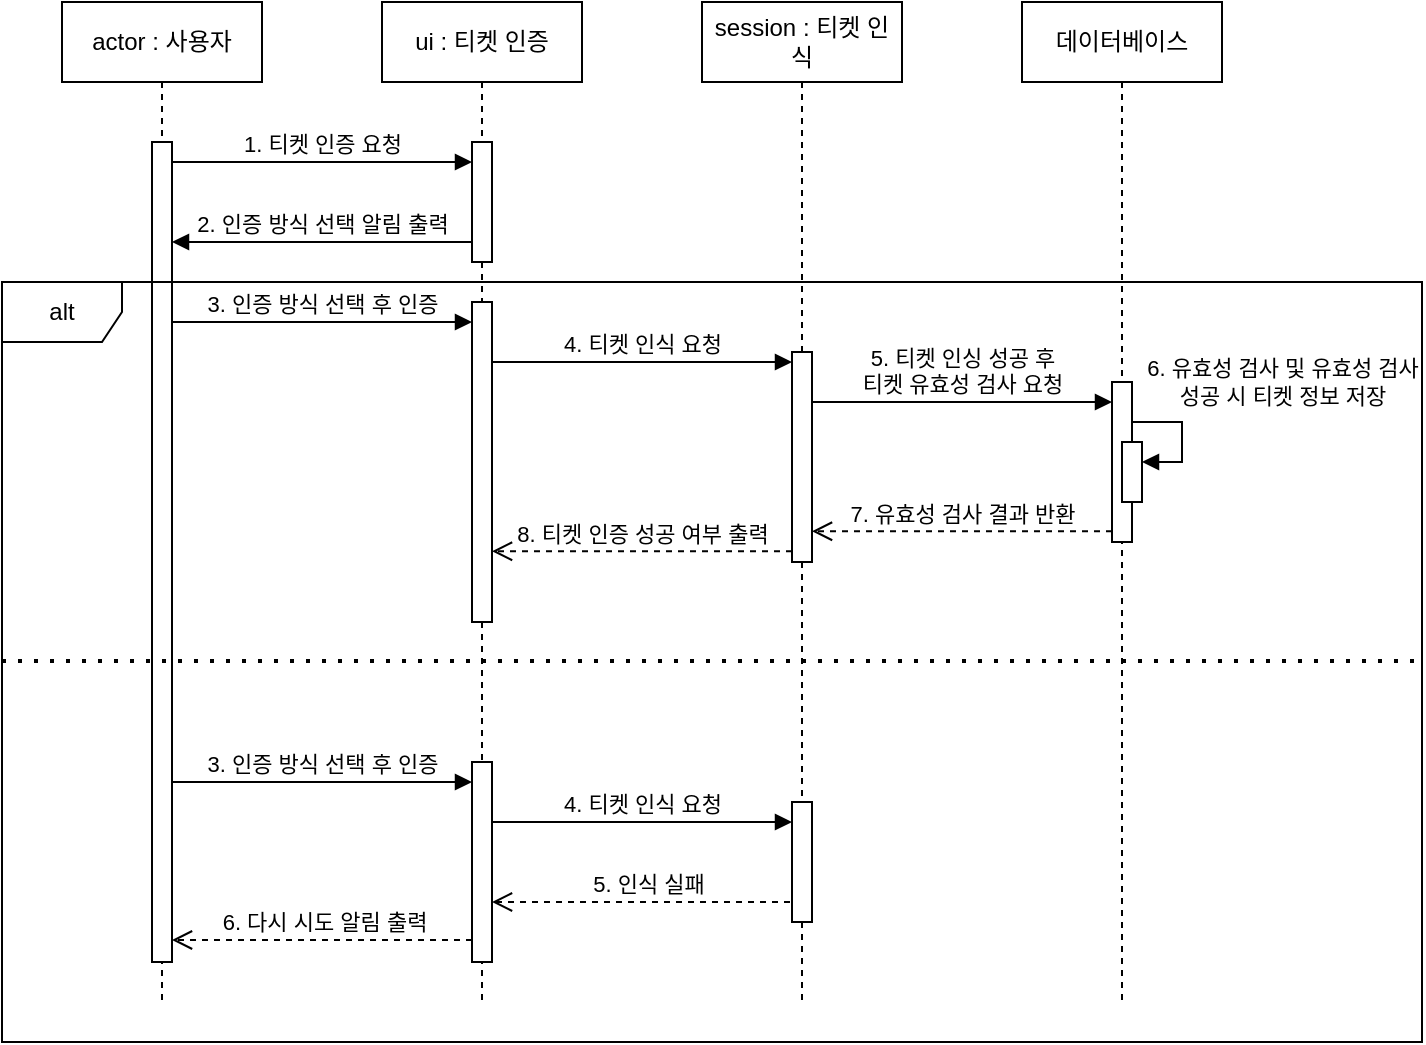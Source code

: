 <mxfile version="24.2.5" type="device">
  <diagram name="Page-1" id="2YBvvXClWsGukQMizWep">
    <mxGraphModel dx="1101" dy="577" grid="1" gridSize="10" guides="1" tooltips="1" connect="1" arrows="1" fold="1" page="1" pageScale="1" pageWidth="850" pageHeight="1100" math="0" shadow="0">
      <root>
        <mxCell id="0" />
        <mxCell id="1" parent="0" />
        <mxCell id="aM9ryv3xv72pqoxQDRHE-1" value="actor : 사용자" style="shape=umlLifeline;perimeter=lifelinePerimeter;whiteSpace=wrap;html=1;container=0;dropTarget=0;collapsible=0;recursiveResize=0;outlineConnect=0;portConstraint=eastwest;newEdgeStyle={&quot;edgeStyle&quot;:&quot;elbowEdgeStyle&quot;,&quot;elbow&quot;:&quot;vertical&quot;,&quot;curved&quot;:0,&quot;rounded&quot;:0};" parent="1" vertex="1">
          <mxGeometry x="80" y="80" width="100" height="500" as="geometry" />
        </mxCell>
        <mxCell id="aM9ryv3xv72pqoxQDRHE-2" value="" style="html=1;points=[];perimeter=orthogonalPerimeter;outlineConnect=0;targetShapes=umlLifeline;portConstraint=eastwest;newEdgeStyle={&quot;edgeStyle&quot;:&quot;elbowEdgeStyle&quot;,&quot;elbow&quot;:&quot;vertical&quot;,&quot;curved&quot;:0,&quot;rounded&quot;:0};" parent="aM9ryv3xv72pqoxQDRHE-1" vertex="1">
          <mxGeometry x="45" y="70" width="10" height="410" as="geometry" />
        </mxCell>
        <mxCell id="9988QFlgF_AkbiBvZE4t-13" value="3. 인증 방식 선택 후 인증" style="html=1;verticalAlign=bottom;endArrow=block;edgeStyle=elbowEdgeStyle;elbow=vertical;curved=0;rounded=0;" parent="aM9ryv3xv72pqoxQDRHE-1" target="9988QFlgF_AkbiBvZE4t-31" edge="1">
          <mxGeometry relative="1" as="geometry">
            <mxPoint x="55" y="390" as="sourcePoint" />
            <Array as="points">
              <mxPoint x="145" y="390" />
            </Array>
            <mxPoint x="209.5" y="390" as="targetPoint" />
          </mxGeometry>
        </mxCell>
        <mxCell id="aM9ryv3xv72pqoxQDRHE-7" value="1. 티켓 인증 요청" style="html=1;verticalAlign=bottom;endArrow=block;edgeStyle=elbowEdgeStyle;elbow=vertical;curved=0;rounded=0;" parent="1" source="aM9ryv3xv72pqoxQDRHE-2" target="9988QFlgF_AkbiBvZE4t-4" edge="1">
          <mxGeometry relative="1" as="geometry">
            <mxPoint x="235" y="170" as="sourcePoint" />
            <Array as="points">
              <mxPoint x="220" y="160" />
            </Array>
            <mxPoint x="270" y="160" as="targetPoint" />
          </mxGeometry>
        </mxCell>
        <mxCell id="aM9ryv3xv72pqoxQDRHE-8" value="5. 인식 실패" style="html=1;verticalAlign=bottom;endArrow=open;dashed=1;endSize=8;edgeStyle=elbowEdgeStyle;elbow=horizontal;curved=0;rounded=0;" parent="1" edge="1">
          <mxGeometry x="-0.002" relative="1" as="geometry">
            <mxPoint x="295" y="530" as="targetPoint" />
            <Array as="points">
              <mxPoint x="395" y="530" />
            </Array>
            <mxPoint x="450" y="530" as="sourcePoint" />
            <mxPoint as="offset" />
          </mxGeometry>
        </mxCell>
        <mxCell id="aM9ryv3xv72pqoxQDRHE-9" value="2. 인증 방식 선택 알림 출력" style="html=1;verticalAlign=bottom;endArrow=block;edgeStyle=elbowEdgeStyle;elbow=vertical;curved=0;rounded=0;" parent="1" target="aM9ryv3xv72pqoxQDRHE-2" edge="1">
          <mxGeometry relative="1" as="geometry">
            <mxPoint x="285" y="200" as="sourcePoint" />
            <Array as="points">
              <mxPoint x="230" y="200" />
            </Array>
            <mxPoint x="140" y="200" as="targetPoint" />
          </mxGeometry>
        </mxCell>
        <mxCell id="9988QFlgF_AkbiBvZE4t-1" value="ui : 티켓 인증" style="shape=umlLifeline;perimeter=lifelinePerimeter;whiteSpace=wrap;html=1;container=1;dropTarget=0;collapsible=0;recursiveResize=0;outlineConnect=0;portConstraint=eastwest;newEdgeStyle={&quot;edgeStyle&quot;:&quot;elbowEdgeStyle&quot;,&quot;elbow&quot;:&quot;vertical&quot;,&quot;curved&quot;:0,&quot;rounded&quot;:0};" parent="1" vertex="1">
          <mxGeometry x="240" y="80" width="100" height="500" as="geometry" />
        </mxCell>
        <mxCell id="9988QFlgF_AkbiBvZE4t-4" value="" style="html=1;points=[];perimeter=orthogonalPerimeter;outlineConnect=0;targetShapes=umlLifeline;portConstraint=eastwest;newEdgeStyle={&quot;edgeStyle&quot;:&quot;elbowEdgeStyle&quot;,&quot;elbow&quot;:&quot;vertical&quot;,&quot;curved&quot;:0,&quot;rounded&quot;:0};" parent="9988QFlgF_AkbiBvZE4t-1" vertex="1">
          <mxGeometry x="45" y="70" width="10" height="60" as="geometry" />
        </mxCell>
        <mxCell id="9988QFlgF_AkbiBvZE4t-20" value="" style="html=1;points=[];perimeter=orthogonalPerimeter;outlineConnect=0;targetShapes=umlLifeline;portConstraint=eastwest;newEdgeStyle={&quot;edgeStyle&quot;:&quot;elbowEdgeStyle&quot;,&quot;elbow&quot;:&quot;vertical&quot;,&quot;curved&quot;:0,&quot;rounded&quot;:0};" parent="9988QFlgF_AkbiBvZE4t-1" vertex="1">
          <mxGeometry x="45" y="150" width="10" height="160" as="geometry" />
        </mxCell>
        <mxCell id="9988QFlgF_AkbiBvZE4t-31" value="" style="html=1;points=[];perimeter=orthogonalPerimeter;outlineConnect=0;targetShapes=umlLifeline;portConstraint=eastwest;newEdgeStyle={&quot;edgeStyle&quot;:&quot;elbowEdgeStyle&quot;,&quot;elbow&quot;:&quot;vertical&quot;,&quot;curved&quot;:0,&quot;rounded&quot;:0};" parent="9988QFlgF_AkbiBvZE4t-1" vertex="1">
          <mxGeometry x="45" y="380" width="10" height="100" as="geometry" />
        </mxCell>
        <mxCell id="9988QFlgF_AkbiBvZE4t-2" value="데이터베이스" style="shape=umlLifeline;perimeter=lifelinePerimeter;whiteSpace=wrap;html=1;container=1;dropTarget=0;collapsible=0;recursiveResize=0;outlineConnect=0;portConstraint=eastwest;newEdgeStyle={&quot;edgeStyle&quot;:&quot;elbowEdgeStyle&quot;,&quot;elbow&quot;:&quot;vertical&quot;,&quot;curved&quot;:0,&quot;rounded&quot;:0};" parent="1" vertex="1">
          <mxGeometry x="560" y="80" width="100" height="500" as="geometry" />
        </mxCell>
        <mxCell id="9988QFlgF_AkbiBvZE4t-18" value="" style="html=1;points=[];perimeter=orthogonalPerimeter;outlineConnect=0;targetShapes=umlLifeline;portConstraint=eastwest;newEdgeStyle={&quot;edgeStyle&quot;:&quot;elbowEdgeStyle&quot;,&quot;elbow&quot;:&quot;vertical&quot;,&quot;curved&quot;:0,&quot;rounded&quot;:0};" parent="9988QFlgF_AkbiBvZE4t-2" vertex="1">
          <mxGeometry x="45" y="190" width="10" height="80" as="geometry" />
        </mxCell>
        <mxCell id="9988QFlgF_AkbiBvZE4t-5" value="" style="html=1;points=[[0,0,0,0,5],[0,1,0,0,-5],[1,0,0,0,5],[1,1,0,0,-5]];perimeter=orthogonalPerimeter;outlineConnect=0;targetShapes=umlLifeline;portConstraint=eastwest;newEdgeStyle={&quot;curved&quot;:0,&quot;rounded&quot;:0};" parent="9988QFlgF_AkbiBvZE4t-2" vertex="1">
          <mxGeometry x="50" y="220" width="10" height="30" as="geometry" />
        </mxCell>
        <mxCell id="9988QFlgF_AkbiBvZE4t-3" value="session : 티켓 인식" style="shape=umlLifeline;perimeter=lifelinePerimeter;whiteSpace=wrap;html=1;container=1;dropTarget=0;collapsible=0;recursiveResize=0;outlineConnect=0;portConstraint=eastwest;newEdgeStyle={&quot;edgeStyle&quot;:&quot;elbowEdgeStyle&quot;,&quot;elbow&quot;:&quot;vertical&quot;,&quot;curved&quot;:0,&quot;rounded&quot;:0};" parent="1" vertex="1">
          <mxGeometry x="400" y="80" width="100" height="500" as="geometry" />
        </mxCell>
        <mxCell id="9988QFlgF_AkbiBvZE4t-15" value="" style="html=1;points=[];perimeter=orthogonalPerimeter;outlineConnect=0;targetShapes=umlLifeline;portConstraint=eastwest;newEdgeStyle={&quot;edgeStyle&quot;:&quot;elbowEdgeStyle&quot;,&quot;elbow&quot;:&quot;vertical&quot;,&quot;curved&quot;:0,&quot;rounded&quot;:0};" parent="9988QFlgF_AkbiBvZE4t-3" vertex="1">
          <mxGeometry x="45" y="400" width="10" height="60" as="geometry" />
        </mxCell>
        <mxCell id="9988QFlgF_AkbiBvZE4t-16" value="" style="html=1;points=[];perimeter=orthogonalPerimeter;outlineConnect=0;targetShapes=umlLifeline;portConstraint=eastwest;newEdgeStyle={&quot;edgeStyle&quot;:&quot;elbowEdgeStyle&quot;,&quot;elbow&quot;:&quot;vertical&quot;,&quot;curved&quot;:0,&quot;rounded&quot;:0};" parent="9988QFlgF_AkbiBvZE4t-3" vertex="1">
          <mxGeometry x="45" y="175" width="10" height="105" as="geometry" />
        </mxCell>
        <mxCell id="9988QFlgF_AkbiBvZE4t-6" value="" style="html=1;align=left;spacingLeft=2;endArrow=block;rounded=0;edgeStyle=orthogonalEdgeStyle;curved=0;rounded=0;" parent="1" edge="1">
          <mxGeometry x="0.011" relative="1" as="geometry">
            <mxPoint x="615" y="290" as="sourcePoint" />
            <Array as="points">
              <mxPoint x="640" y="290" />
              <mxPoint x="640" y="310" />
            </Array>
            <mxPoint x="620" y="310" as="targetPoint" />
            <mxPoint as="offset" />
          </mxGeometry>
        </mxCell>
        <mxCell id="9988QFlgF_AkbiBvZE4t-22" value="6. 유효성 검사 및 유효성 검사&lt;br&gt;성공 시 티켓 정보 저장" style="edgeLabel;html=1;align=center;verticalAlign=middle;resizable=0;points=[];" parent="9988QFlgF_AkbiBvZE4t-6" vertex="1" connectable="0">
          <mxGeometry x="-0.041" relative="1" as="geometry">
            <mxPoint x="50" y="-26" as="offset" />
          </mxGeometry>
        </mxCell>
        <mxCell id="9988QFlgF_AkbiBvZE4t-7" value="5. 티켓 인싱 성공 후&lt;br&gt;티켓 유효성 검사 요청" style="html=1;verticalAlign=bottom;endArrow=block;edgeStyle=elbowEdgeStyle;elbow=vertical;curved=0;rounded=0;" parent="1" source="9988QFlgF_AkbiBvZE4t-16" target="9988QFlgF_AkbiBvZE4t-18" edge="1">
          <mxGeometry relative="1" as="geometry">
            <mxPoint x="460" y="280" as="sourcePoint" />
            <Array as="points">
              <mxPoint x="535" y="280" />
            </Array>
            <mxPoint x="600" y="280" as="targetPoint" />
            <mxPoint as="offset" />
          </mxGeometry>
        </mxCell>
        <mxCell id="9988QFlgF_AkbiBvZE4t-8" value="4. 티켓 인식 요청" style="html=1;verticalAlign=bottom;endArrow=block;edgeStyle=elbowEdgeStyle;elbow=vertical;curved=0;rounded=0;" parent="1" source="9988QFlgF_AkbiBvZE4t-20" target="9988QFlgF_AkbiBvZE4t-16" edge="1">
          <mxGeometry relative="1" as="geometry">
            <mxPoint x="300" y="260" as="sourcePoint" />
            <Array as="points">
              <mxPoint x="375" y="260" />
            </Array>
            <mxPoint x="440" y="260" as="targetPoint" />
            <mxPoint as="offset" />
          </mxGeometry>
        </mxCell>
        <mxCell id="9988QFlgF_AkbiBvZE4t-9" value="3. 인증 방식 선택 후 인증" style="html=1;verticalAlign=bottom;endArrow=block;edgeStyle=elbowEdgeStyle;elbow=vertical;curved=0;rounded=0;" parent="1" target="9988QFlgF_AkbiBvZE4t-20" edge="1">
          <mxGeometry x="-0.001" relative="1" as="geometry">
            <mxPoint x="135" y="240" as="sourcePoint" />
            <Array as="points">
              <mxPoint x="225" y="240" />
            </Array>
            <mxPoint x="280" y="240" as="targetPoint" />
            <mxPoint as="offset" />
          </mxGeometry>
        </mxCell>
        <mxCell id="9988QFlgF_AkbiBvZE4t-14" value="6. 다시 시도 알림 출력" style="html=1;verticalAlign=bottom;endArrow=open;dashed=1;endSize=8;edgeStyle=elbowEdgeStyle;elbow=horizontal;curved=0;rounded=0;" parent="1" source="9988QFlgF_AkbiBvZE4t-31" edge="1">
          <mxGeometry x="-0.006" relative="1" as="geometry">
            <mxPoint x="135" y="549" as="targetPoint" />
            <Array as="points">
              <mxPoint x="235" y="549" />
            </Array>
            <mxPoint x="280" y="549" as="sourcePoint" />
            <mxPoint as="offset" />
          </mxGeometry>
        </mxCell>
        <mxCell id="9988QFlgF_AkbiBvZE4t-23" value="7. 유효성 검사 결과 반환" style="html=1;verticalAlign=bottom;endArrow=open;dashed=1;endSize=8;edgeStyle=elbowEdgeStyle;elbow=horizontal;curved=0;rounded=0;" parent="1" source="9988QFlgF_AkbiBvZE4t-18" target="9988QFlgF_AkbiBvZE4t-16" edge="1">
          <mxGeometry x="-0.002" relative="1" as="geometry">
            <mxPoint x="450" y="344.62" as="targetPoint" />
            <Array as="points">
              <mxPoint x="555" y="344.62" />
            </Array>
            <mxPoint x="610" y="344.62" as="sourcePoint" />
            <mxPoint as="offset" />
          </mxGeometry>
        </mxCell>
        <mxCell id="9988QFlgF_AkbiBvZE4t-24" value="8. 티켓 인증 성공 여부 출력" style="html=1;verticalAlign=bottom;endArrow=open;dashed=1;endSize=8;edgeStyle=elbowEdgeStyle;elbow=horizontal;curved=0;rounded=0;" parent="1" source="9988QFlgF_AkbiBvZE4t-16" target="9988QFlgF_AkbiBvZE4t-20" edge="1">
          <mxGeometry relative="1" as="geometry">
            <mxPoint x="290" y="354.62" as="targetPoint" />
            <Array as="points">
              <mxPoint x="395" y="354.62" />
            </Array>
            <mxPoint x="450" y="354.62" as="sourcePoint" />
            <mxPoint as="offset" />
          </mxGeometry>
        </mxCell>
        <mxCell id="9988QFlgF_AkbiBvZE4t-27" value="alt" style="shape=umlFrame;whiteSpace=wrap;html=1;pointerEvents=0;" parent="1" vertex="1">
          <mxGeometry x="50" y="220" width="710" height="380" as="geometry" />
        </mxCell>
        <mxCell id="9988QFlgF_AkbiBvZE4t-29" value="" style="endArrow=none;dashed=1;html=1;dashPattern=1 3;strokeWidth=2;rounded=0;entryX=0.999;entryY=0.526;entryDx=0;entryDy=0;entryPerimeter=0;exitX=0.001;exitY=0.526;exitDx=0;exitDy=0;exitPerimeter=0;elbow=vertical;" parent="1" edge="1">
          <mxGeometry width="50" height="50" relative="1" as="geometry">
            <mxPoint x="50.0" y="409.44" as="sourcePoint" />
            <mxPoint x="758.58" y="409.44" as="targetPoint" />
          </mxGeometry>
        </mxCell>
        <mxCell id="9988QFlgF_AkbiBvZE4t-12" value="4. 티켓 인식 요청" style="html=1;verticalAlign=bottom;endArrow=block;edgeStyle=elbowEdgeStyle;elbow=vertical;curved=0;rounded=0;" parent="1" source="9988QFlgF_AkbiBvZE4t-31" target="9988QFlgF_AkbiBvZE4t-15" edge="1">
          <mxGeometry relative="1" as="geometry">
            <mxPoint x="290" y="490" as="sourcePoint" />
            <Array as="points">
              <mxPoint x="375" y="490" />
            </Array>
            <mxPoint x="449.5" y="490" as="targetPoint" />
            <mxPoint as="offset" />
          </mxGeometry>
        </mxCell>
      </root>
    </mxGraphModel>
  </diagram>
</mxfile>
